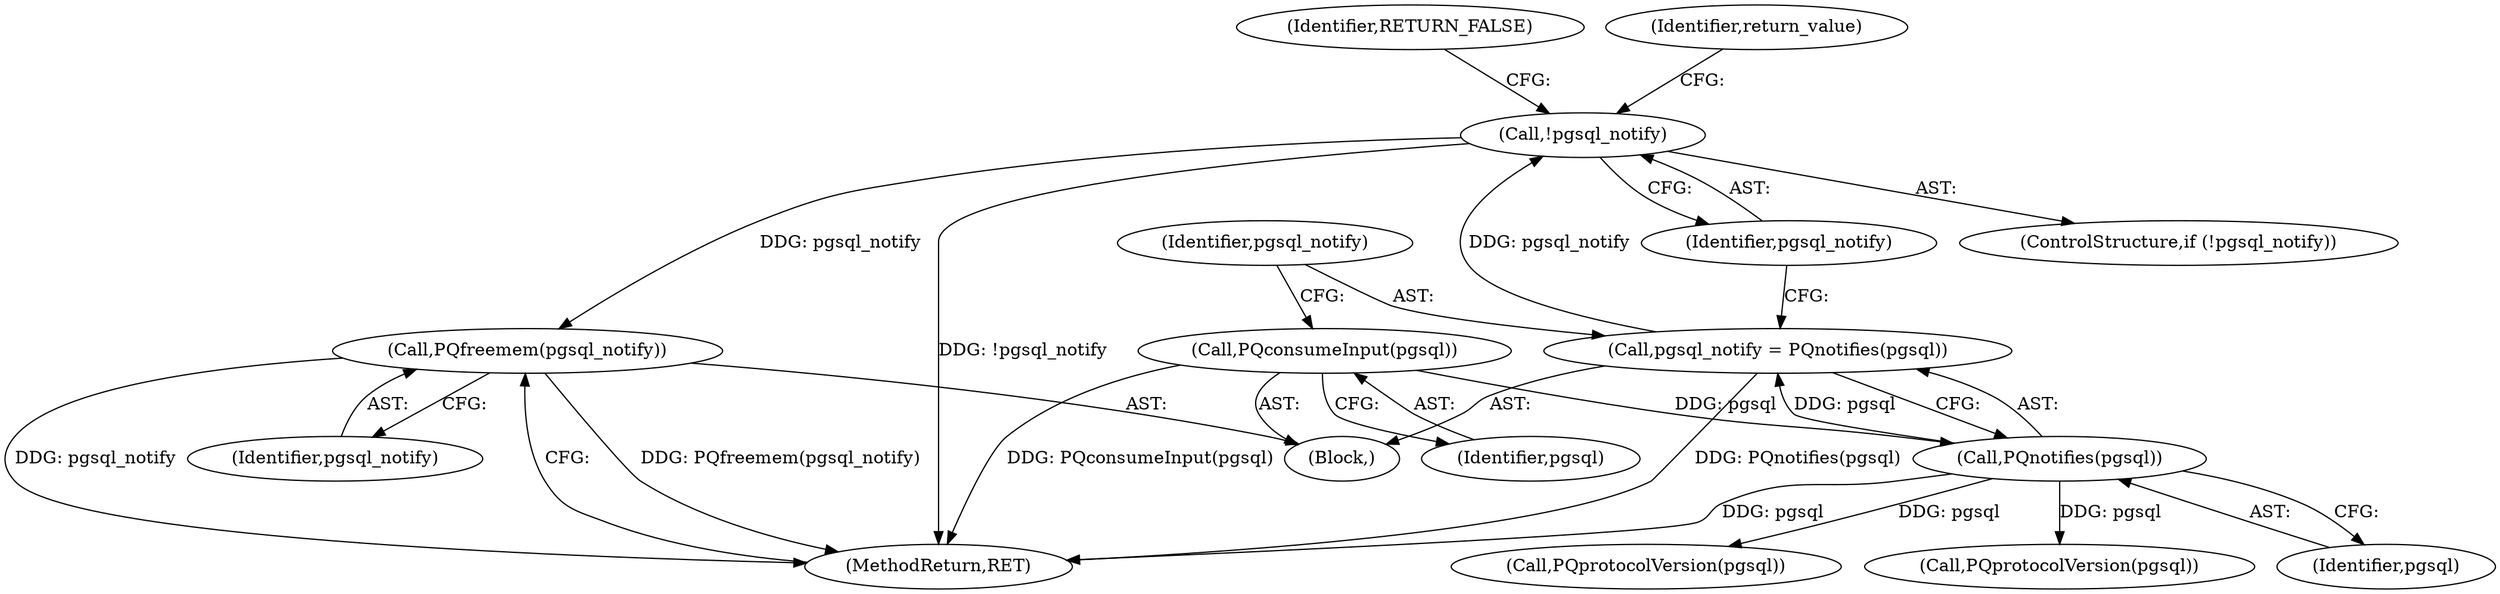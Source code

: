 digraph "0_php_2cc4e69cc6d8dbc4b3568ad3dd583324a7c11d64@API" {
"1000220" [label="(Call,PQfreemem(pgsql_notify))"];
"1000138" [label="(Call,!pgsql_notify)"];
"1000133" [label="(Call,pgsql_notify = PQnotifies(pgsql))"];
"1000135" [label="(Call,PQnotifies(pgsql))"];
"1000131" [label="(Call,PQconsumeInput(pgsql))"];
"1000222" [label="(MethodReturn,RET)"];
"1000139" [label="(Identifier,pgsql_notify)"];
"1000133" [label="(Call,pgsql_notify = PQnotifies(pgsql))"];
"1000134" [label="(Identifier,pgsql_notify)"];
"1000131" [label="(Call,PQconsumeInput(pgsql))"];
"1000109" [label="(Block,)"];
"1000141" [label="(Identifier,RETURN_FALSE)"];
"1000132" [label="(Identifier,pgsql)"];
"1000165" [label="(Call,PQprotocolVersion(pgsql))"];
"1000220" [label="(Call,PQfreemem(pgsql_notify))"];
"1000221" [label="(Identifier,pgsql_notify)"];
"1000143" [label="(Identifier,return_value)"];
"1000136" [label="(Identifier,pgsql)"];
"1000138" [label="(Call,!pgsql_notify)"];
"1000135" [label="(Call,PQnotifies(pgsql))"];
"1000203" [label="(Call,PQprotocolVersion(pgsql))"];
"1000137" [label="(ControlStructure,if (!pgsql_notify))"];
"1000220" -> "1000109"  [label="AST: "];
"1000220" -> "1000221"  [label="CFG: "];
"1000221" -> "1000220"  [label="AST: "];
"1000222" -> "1000220"  [label="CFG: "];
"1000220" -> "1000222"  [label="DDG: pgsql_notify"];
"1000220" -> "1000222"  [label="DDG: PQfreemem(pgsql_notify)"];
"1000138" -> "1000220"  [label="DDG: pgsql_notify"];
"1000138" -> "1000137"  [label="AST: "];
"1000138" -> "1000139"  [label="CFG: "];
"1000139" -> "1000138"  [label="AST: "];
"1000141" -> "1000138"  [label="CFG: "];
"1000143" -> "1000138"  [label="CFG: "];
"1000138" -> "1000222"  [label="DDG: !pgsql_notify"];
"1000133" -> "1000138"  [label="DDG: pgsql_notify"];
"1000133" -> "1000109"  [label="AST: "];
"1000133" -> "1000135"  [label="CFG: "];
"1000134" -> "1000133"  [label="AST: "];
"1000135" -> "1000133"  [label="AST: "];
"1000139" -> "1000133"  [label="CFG: "];
"1000133" -> "1000222"  [label="DDG: PQnotifies(pgsql)"];
"1000135" -> "1000133"  [label="DDG: pgsql"];
"1000135" -> "1000136"  [label="CFG: "];
"1000136" -> "1000135"  [label="AST: "];
"1000135" -> "1000222"  [label="DDG: pgsql"];
"1000131" -> "1000135"  [label="DDG: pgsql"];
"1000135" -> "1000165"  [label="DDG: pgsql"];
"1000135" -> "1000203"  [label="DDG: pgsql"];
"1000131" -> "1000109"  [label="AST: "];
"1000131" -> "1000132"  [label="CFG: "];
"1000132" -> "1000131"  [label="AST: "];
"1000134" -> "1000131"  [label="CFG: "];
"1000131" -> "1000222"  [label="DDG: PQconsumeInput(pgsql)"];
}
